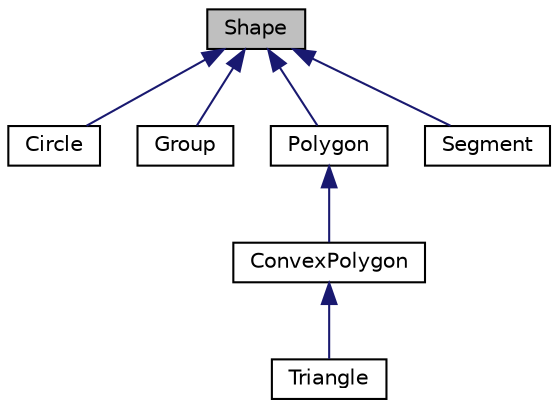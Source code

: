 digraph "Shape"
{
 // LATEX_PDF_SIZE
  edge [fontname="Helvetica",fontsize="10",labelfontname="Helvetica",labelfontsize="10"];
  node [fontname="Helvetica",fontsize="10",shape=record];
  Node1 [label="Shape",height=0.2,width=0.4,color="black", fillcolor="grey75", style="filled", fontcolor="black",tooltip=" "];
  Node1 -> Node2 [dir="back",color="midnightblue",fontsize="10",style="solid",fontname="Helvetica"];
  Node2 [label="Circle",height=0.2,width=0.4,color="black", fillcolor="white", style="filled",URL="$class_circle.html",tooltip=" "];
  Node1 -> Node3 [dir="back",color="midnightblue",fontsize="10",style="solid",fontname="Helvetica"];
  Node3 [label="Group",height=0.2,width=0.4,color="black", fillcolor="white", style="filled",URL="$class_group.html",tooltip=" "];
  Node1 -> Node4 [dir="back",color="midnightblue",fontsize="10",style="solid",fontname="Helvetica"];
  Node4 [label="Polygon",height=0.2,width=0.4,color="black", fillcolor="white", style="filled",URL="$class_polygon.html",tooltip=" "];
  Node4 -> Node5 [dir="back",color="midnightblue",fontsize="10",style="solid",fontname="Helvetica"];
  Node5 [label="ConvexPolygon",height=0.2,width=0.4,color="black", fillcolor="white", style="filled",URL="$class_convex_polygon.html",tooltip=" "];
  Node5 -> Node6 [dir="back",color="midnightblue",fontsize="10",style="solid",fontname="Helvetica"];
  Node6 [label="Triangle",height=0.2,width=0.4,color="black", fillcolor="white", style="filled",URL="$class_triangle.html",tooltip=" "];
  Node1 -> Node7 [dir="back",color="midnightblue",fontsize="10",style="solid",fontname="Helvetica"];
  Node7 [label="Segment",height=0.2,width=0.4,color="black", fillcolor="white", style="filled",URL="$class_segment.html",tooltip=" "];
}
